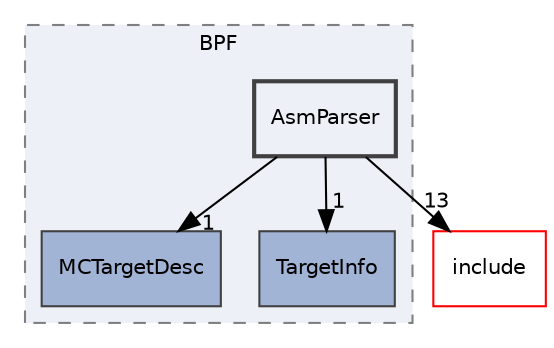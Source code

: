 digraph "lib/Target/BPF/AsmParser"
{
 // LATEX_PDF_SIZE
  bgcolor="transparent";
  edge [fontname="Helvetica",fontsize="10",labelfontname="Helvetica",labelfontsize="10"];
  node [fontname="Helvetica",fontsize="10",shape="box"];
  compound=true
  subgraph clusterdir_b9f4b12c13768d2acd91c9fc79be9cbf {
    graph [ bgcolor="#edf0f7", pencolor="grey50", style="filled,dashed,", label="BPF", fontname="Helvetica", fontsize="10", URL="dir_b9f4b12c13768d2acd91c9fc79be9cbf.html"]
  dir_f6ad03ba44d23bd63653e23f64b9f4ea [label="MCTargetDesc", style="filled,", fillcolor="#a2b4d6", color="grey25", URL="dir_f6ad03ba44d23bd63653e23f64b9f4ea.html"];
  dir_fa13e23d540b4079b3f4a1121ee5a86e [label="TargetInfo", style="filled,", fillcolor="#a2b4d6", color="grey25", URL="dir_fa13e23d540b4079b3f4a1121ee5a86e.html"];
  dir_6ff8bb195358cba4d4133f4cc5d27d45 [label="AsmParser", style="filled,bold,", fillcolor="#edf0f7", color="grey25", URL="dir_6ff8bb195358cba4d4133f4cc5d27d45.html"];
  }
  dir_d44c64559bbebec7f509842c48db8b23 [label="include", style="", fillcolor="#edf0f7", color="red", URL="dir_d44c64559bbebec7f509842c48db8b23.html"];
  dir_6ff8bb195358cba4d4133f4cc5d27d45->dir_d44c64559bbebec7f509842c48db8b23 [headlabel="13", labeldistance=1.5 headhref="dir_000015_000082.html"];
  dir_6ff8bb195358cba4d4133f4cc5d27d45->dir_f6ad03ba44d23bd63653e23f64b9f4ea [headlabel="1", labeldistance=1.5 headhref="dir_000015_000128.html"];
  dir_6ff8bb195358cba4d4133f4cc5d27d45->dir_fa13e23d540b4079b3f4a1121ee5a86e [headlabel="1", labeldistance=1.5 headhref="dir_000015_000199.html"];
}
